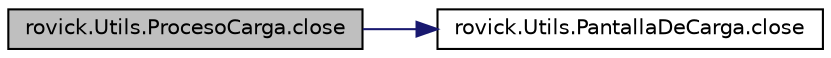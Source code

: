 digraph "rovick.Utils.ProcesoCarga.close"
{
  edge [fontname="Helvetica",fontsize="10",labelfontname="Helvetica",labelfontsize="10"];
  node [fontname="Helvetica",fontsize="10",shape=record];
  rankdir="LR";
  Node5 [label="rovick.Utils.ProcesoCarga.close",height=0.2,width=0.4,color="black", fillcolor="grey75", style="filled", fontcolor="black"];
  Node5 -> Node6 [color="midnightblue",fontsize="10",style="solid",fontname="Helvetica"];
  Node6 [label="rovick.Utils.PantallaDeCarga.close",height=0.2,width=0.4,color="black", fillcolor="white", style="filled",URL="$classrovick_1_1Utils_1_1PantallaDeCarga.html#a7e88b824b01d806e3544db0a1d5e6a4f",tooltip="Cierra esta pantalla. "];
}
